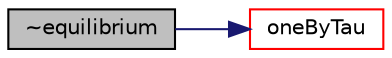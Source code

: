 digraph "~equilibrium"
{
  bgcolor="transparent";
  edge [fontname="Helvetica",fontsize="10",labelfontname="Helvetica",labelfontsize="10"];
  node [fontname="Helvetica",fontsize="10",shape=record];
  rankdir="LR";
  Node1 [label="~equilibrium",height=0.2,width=0.4,color="black", fillcolor="grey75", style="filled", fontcolor="black"];
  Node1 -> Node2 [color="midnightblue",fontsize="10",style="solid",fontname="Helvetica"];
  Node2 [label="oneByTau",height=0.2,width=0.4,color="red",URL="$a00677.html#a8c84ec9cb3bb165ff0ca2c7160d99c93",tooltip="Member Functions. "];
}
